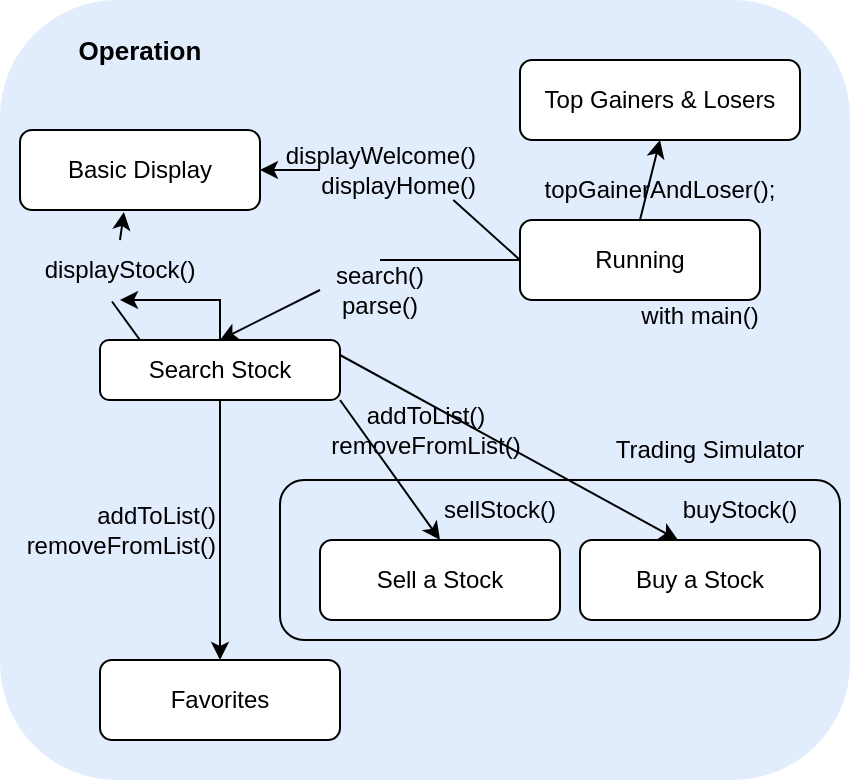 <mxfile version="17.4.6" type="github">
  <diagram id="kgpKYQtTHZ0yAKxKKP6v" name="Page-1">
    <mxGraphModel dx="663" dy="544" grid="1" gridSize="10" guides="1" tooltips="1" connect="1" arrows="1" fold="1" page="1" pageScale="1" pageWidth="850" pageHeight="1100" math="0" shadow="0">
      <root>
        <mxCell id="0" />
        <mxCell id="1" parent="0" />
        <mxCell id="KdJqu3Nx1skjZKSK4wLy-11" value="" style="rounded=1;whiteSpace=wrap;html=1;fillColor=#dae8fc;strokeColor=none;opacity=80;" vertex="1" parent="1">
          <mxGeometry x="230" y="120" width="425" height="390" as="geometry" />
        </mxCell>
        <mxCell id="KdJqu3Nx1skjZKSK4wLy-1" value="Sell a Stock" style="rounded=1;whiteSpace=wrap;html=1;" vertex="1" parent="1">
          <mxGeometry x="390" y="390" width="120" height="40" as="geometry" />
        </mxCell>
        <mxCell id="KdJqu3Nx1skjZKSK4wLy-3" value="Buy a Stock" style="rounded=1;whiteSpace=wrap;html=1;" vertex="1" parent="1">
          <mxGeometry x="520" y="390" width="120" height="40" as="geometry" />
        </mxCell>
        <mxCell id="KdJqu3Nx1skjZKSK4wLy-51" value="" style="edgeStyle=orthogonalEdgeStyle;rounded=0;orthogonalLoop=1;jettySize=auto;html=1;" edge="1" parent="1" source="KdJqu3Nx1skjZKSK4wLy-7" target="KdJqu3Nx1skjZKSK4wLy-36">
          <mxGeometry relative="1" as="geometry" />
        </mxCell>
        <mxCell id="KdJqu3Nx1skjZKSK4wLy-7" value="Search Stock" style="rounded=1;whiteSpace=wrap;html=1;" vertex="1" parent="1">
          <mxGeometry x="280" y="290" width="120" height="30" as="geometry" />
        </mxCell>
        <mxCell id="KdJqu3Nx1skjZKSK4wLy-9" value="Running" style="rounded=1;whiteSpace=wrap;html=1;" vertex="1" parent="1">
          <mxGeometry x="490" y="230" width="120" height="40" as="geometry" />
        </mxCell>
        <mxCell id="KdJqu3Nx1skjZKSK4wLy-10" value="Basic Display" style="rounded=1;whiteSpace=wrap;html=1;" vertex="1" parent="1">
          <mxGeometry x="240" y="185" width="120" height="40" as="geometry" />
        </mxCell>
        <mxCell id="KdJqu3Nx1skjZKSK4wLy-13" value="&lt;b style=&quot;font-size: 13px;&quot;&gt;Operation&lt;/b&gt;" style="text;html=1;strokeColor=none;fillColor=none;align=center;verticalAlign=middle;whiteSpace=wrap;rounded=0;opacity=80;fontSize=13;" vertex="1" parent="1">
          <mxGeometry x="270" y="130" width="60" height="30" as="geometry" />
        </mxCell>
        <mxCell id="KdJqu3Nx1skjZKSK4wLy-17" value="buyStock()" style="text;html=1;strokeColor=none;fillColor=none;align=center;verticalAlign=middle;whiteSpace=wrap;rounded=0;opacity=80;" vertex="1" parent="1">
          <mxGeometry x="570" y="360" width="60" height="30" as="geometry" />
        </mxCell>
        <mxCell id="KdJqu3Nx1skjZKSK4wLy-19" value="" style="endArrow=classic;html=1;rounded=0;startArrow=none;" edge="1" parent="1" target="KdJqu3Nx1skjZKSK4wLy-10">
          <mxGeometry width="50" height="50" relative="1" as="geometry">
            <mxPoint x="390" y="205" as="sourcePoint" />
            <mxPoint x="370" y="260" as="targetPoint" />
          </mxGeometry>
        </mxCell>
        <mxCell id="KdJqu3Nx1skjZKSK4wLy-22" value="with main()" style="text;html=1;strokeColor=none;fillColor=none;align=center;verticalAlign=middle;whiteSpace=wrap;rounded=0;opacity=80;" vertex="1" parent="1">
          <mxGeometry x="540" y="262.5" width="80" height="30" as="geometry" />
        </mxCell>
        <mxCell id="KdJqu3Nx1skjZKSK4wLy-20" value="displayWelcome()&lt;br&gt;displayHome()" style="text;html=1;strokeColor=none;fillColor=none;align=right;verticalAlign=middle;whiteSpace=wrap;rounded=0;opacity=80;" vertex="1" parent="1">
          <mxGeometry x="410" y="190" width="60" height="30" as="geometry" />
        </mxCell>
        <mxCell id="KdJqu3Nx1skjZKSK4wLy-24" value="" style="endArrow=none;html=1;rounded=0;exitX=0;exitY=0.5;exitDx=0;exitDy=0;" edge="1" parent="1" source="KdJqu3Nx1skjZKSK4wLy-9" target="KdJqu3Nx1skjZKSK4wLy-20">
          <mxGeometry width="50" height="50" relative="1" as="geometry">
            <mxPoint x="490" y="250" as="sourcePoint" />
            <mxPoint x="360" y="250" as="targetPoint" />
          </mxGeometry>
        </mxCell>
        <mxCell id="KdJqu3Nx1skjZKSK4wLy-34" value="" style="endArrow=classic;html=1;rounded=0;exitX=0;exitY=0.5;exitDx=0;exitDy=0;entryX=0.5;entryY=0;entryDx=0;entryDy=0;startArrow=none;" edge="1" parent="1" source="KdJqu3Nx1skjZKSK4wLy-37" target="KdJqu3Nx1skjZKSK4wLy-7">
          <mxGeometry width="50" height="50" relative="1" as="geometry">
            <mxPoint x="320" y="310" as="sourcePoint" />
            <mxPoint x="430" y="255" as="targetPoint" />
          </mxGeometry>
        </mxCell>
        <mxCell id="KdJqu3Nx1skjZKSK4wLy-35" value="" style="endArrow=classic;html=1;rounded=0;entryX=0.433;entryY=1.025;entryDx=0;entryDy=0;entryPerimeter=0;exitX=0.5;exitY=0;exitDx=0;exitDy=0;startArrow=none;" edge="1" parent="1" source="KdJqu3Nx1skjZKSK4wLy-36" target="KdJqu3Nx1skjZKSK4wLy-10">
          <mxGeometry width="50" height="50" relative="1" as="geometry">
            <mxPoint x="320" y="310" as="sourcePoint" />
            <mxPoint x="370" y="260" as="targetPoint" />
            <Array as="points" />
          </mxGeometry>
        </mxCell>
        <mxCell id="KdJqu3Nx1skjZKSK4wLy-37" value="search()&lt;br&gt;parse()" style="text;html=1;strokeColor=none;fillColor=none;align=center;verticalAlign=middle;whiteSpace=wrap;rounded=0;opacity=80;" vertex="1" parent="1">
          <mxGeometry x="390" y="250" width="60" height="30" as="geometry" />
        </mxCell>
        <mxCell id="KdJqu3Nx1skjZKSK4wLy-49" value="" style="rounded=1;whiteSpace=wrap;html=1;gradientColor=#ffffff;strokeWidth=1;fillColor=none;" vertex="1" parent="1">
          <mxGeometry x="370" y="360" width="280" height="80" as="geometry" />
        </mxCell>
        <mxCell id="KdJqu3Nx1skjZKSK4wLy-38" value="" style="endArrow=none;html=1;rounded=0;exitX=0;exitY=0.5;exitDx=0;exitDy=0;entryX=0.5;entryY=0;entryDx=0;entryDy=0;" edge="1" parent="1" source="KdJqu3Nx1skjZKSK4wLy-9" target="KdJqu3Nx1skjZKSK4wLy-37">
          <mxGeometry width="50" height="50" relative="1" as="geometry">
            <mxPoint x="490" y="250" as="sourcePoint" />
            <mxPoint x="300" y="300" as="targetPoint" />
          </mxGeometry>
        </mxCell>
        <mxCell id="KdJqu3Nx1skjZKSK4wLy-36" value="displayStock()" style="text;html=1;strokeColor=none;fillColor=none;align=center;verticalAlign=middle;whiteSpace=wrap;rounded=0;opacity=80;" vertex="1" parent="1">
          <mxGeometry x="260" y="240" width="60" height="30" as="geometry" />
        </mxCell>
        <mxCell id="KdJqu3Nx1skjZKSK4wLy-39" value="" style="endArrow=none;html=1;rounded=0;entryX=0.433;entryY=1.025;entryDx=0;entryDy=0;entryPerimeter=0;exitX=0.5;exitY=0;exitDx=0;exitDy=0;" edge="1" parent="1" source="KdJqu3Nx1skjZKSK4wLy-7" target="KdJqu3Nx1skjZKSK4wLy-36">
          <mxGeometry width="50" height="50" relative="1" as="geometry">
            <mxPoint x="300" y="300" as="sourcePoint" />
            <mxPoint x="291.96" y="226" as="targetPoint" />
            <Array as="points">
              <mxPoint x="300" y="290" />
            </Array>
          </mxGeometry>
        </mxCell>
        <mxCell id="KdJqu3Nx1skjZKSK4wLy-41" value="" style="endArrow=classic;html=1;rounded=0;entryX=0.5;entryY=0;entryDx=0;entryDy=0;exitX=1;exitY=1;exitDx=0;exitDy=0;" edge="1" parent="1" source="KdJqu3Nx1skjZKSK4wLy-7" target="KdJqu3Nx1skjZKSK4wLy-1">
          <mxGeometry width="50" height="50" relative="1" as="geometry">
            <mxPoint x="300" y="330" as="sourcePoint" />
            <mxPoint x="450" y="360" as="targetPoint" />
          </mxGeometry>
        </mxCell>
        <mxCell id="KdJqu3Nx1skjZKSK4wLy-42" value="" style="endArrow=classic;html=1;rounded=0;exitX=1;exitY=0.25;exitDx=0;exitDy=0;entryX=0.408;entryY=0;entryDx=0;entryDy=0;entryPerimeter=0;" edge="1" parent="1" source="KdJqu3Nx1skjZKSK4wLy-7" target="KdJqu3Nx1skjZKSK4wLy-3">
          <mxGeometry width="50" height="50" relative="1" as="geometry">
            <mxPoint x="320" y="310" as="sourcePoint" />
            <mxPoint x="370" y="260" as="targetPoint" />
            <Array as="points" />
          </mxGeometry>
        </mxCell>
        <mxCell id="KdJqu3Nx1skjZKSK4wLy-48" value="sellStock()" style="text;html=1;strokeColor=none;fillColor=none;align=center;verticalAlign=middle;whiteSpace=wrap;rounded=0;opacity=80;" vertex="1" parent="1">
          <mxGeometry x="450" y="360" width="60" height="30" as="geometry" />
        </mxCell>
        <mxCell id="KdJqu3Nx1skjZKSK4wLy-50" value="Trading Simulator" style="text;html=1;strokeColor=none;fillColor=none;align=center;verticalAlign=middle;whiteSpace=wrap;rounded=0;" vertex="1" parent="1">
          <mxGeometry x="530" y="330" width="110" height="30" as="geometry" />
        </mxCell>
        <mxCell id="KdJqu3Nx1skjZKSK4wLy-53" value="Favorites" style="rounded=1;whiteSpace=wrap;html=1;" vertex="1" parent="1">
          <mxGeometry x="280" y="450" width="120" height="40" as="geometry" />
        </mxCell>
        <mxCell id="KdJqu3Nx1skjZKSK4wLy-55" value="" style="endArrow=classic;html=1;rounded=0;exitX=0.5;exitY=1;exitDx=0;exitDy=0;entryX=0.5;entryY=0;entryDx=0;entryDy=0;" edge="1" parent="1" source="KdJqu3Nx1skjZKSK4wLy-7" target="KdJqu3Nx1skjZKSK4wLy-53">
          <mxGeometry width="50" height="50" relative="1" as="geometry">
            <mxPoint x="295" y="405" as="sourcePoint" />
            <mxPoint x="345" y="355" as="targetPoint" />
          </mxGeometry>
        </mxCell>
        <mxCell id="KdJqu3Nx1skjZKSK4wLy-57" value="addToList()&lt;br&gt;removeFromList()" style="text;html=1;strokeColor=none;fillColor=none;align=right;verticalAlign=middle;whiteSpace=wrap;rounded=0;opacity=80;" vertex="1" parent="1">
          <mxGeometry x="280" y="370" width="60" height="30" as="geometry" />
        </mxCell>
        <mxCell id="KdJqu3Nx1skjZKSK4wLy-58" value="addToList()&lt;br&gt;removeFromList()" style="text;html=1;strokeColor=none;fillColor=none;align=center;verticalAlign=middle;whiteSpace=wrap;rounded=0;opacity=80;" vertex="1" parent="1">
          <mxGeometry x="412.5" y="320" width="60" height="30" as="geometry" />
        </mxCell>
        <mxCell id="KdJqu3Nx1skjZKSK4wLy-60" value="" style="endArrow=classic;html=1;rounded=0;entryX=0.5;entryY=1;entryDx=0;entryDy=0;" edge="1" parent="1" target="KdJqu3Nx1skjZKSK4wLy-61">
          <mxGeometry width="50" height="50" relative="1" as="geometry">
            <mxPoint x="550" y="230" as="sourcePoint" />
            <mxPoint x="570" y="190" as="targetPoint" />
          </mxGeometry>
        </mxCell>
        <mxCell id="KdJqu3Nx1skjZKSK4wLy-61" value="Top Gainers &amp;amp; Losers" style="rounded=1;whiteSpace=wrap;html=1;" vertex="1" parent="1">
          <mxGeometry x="490" y="150" width="140" height="40" as="geometry" />
        </mxCell>
        <mxCell id="KdJqu3Nx1skjZKSK4wLy-63" value="topGainerAndLoser();" style="text;html=1;strokeColor=none;fillColor=none;align=center;verticalAlign=middle;whiteSpace=wrap;rounded=0;" vertex="1" parent="1">
          <mxGeometry x="530" y="200" width="60" height="30" as="geometry" />
        </mxCell>
      </root>
    </mxGraphModel>
  </diagram>
</mxfile>
